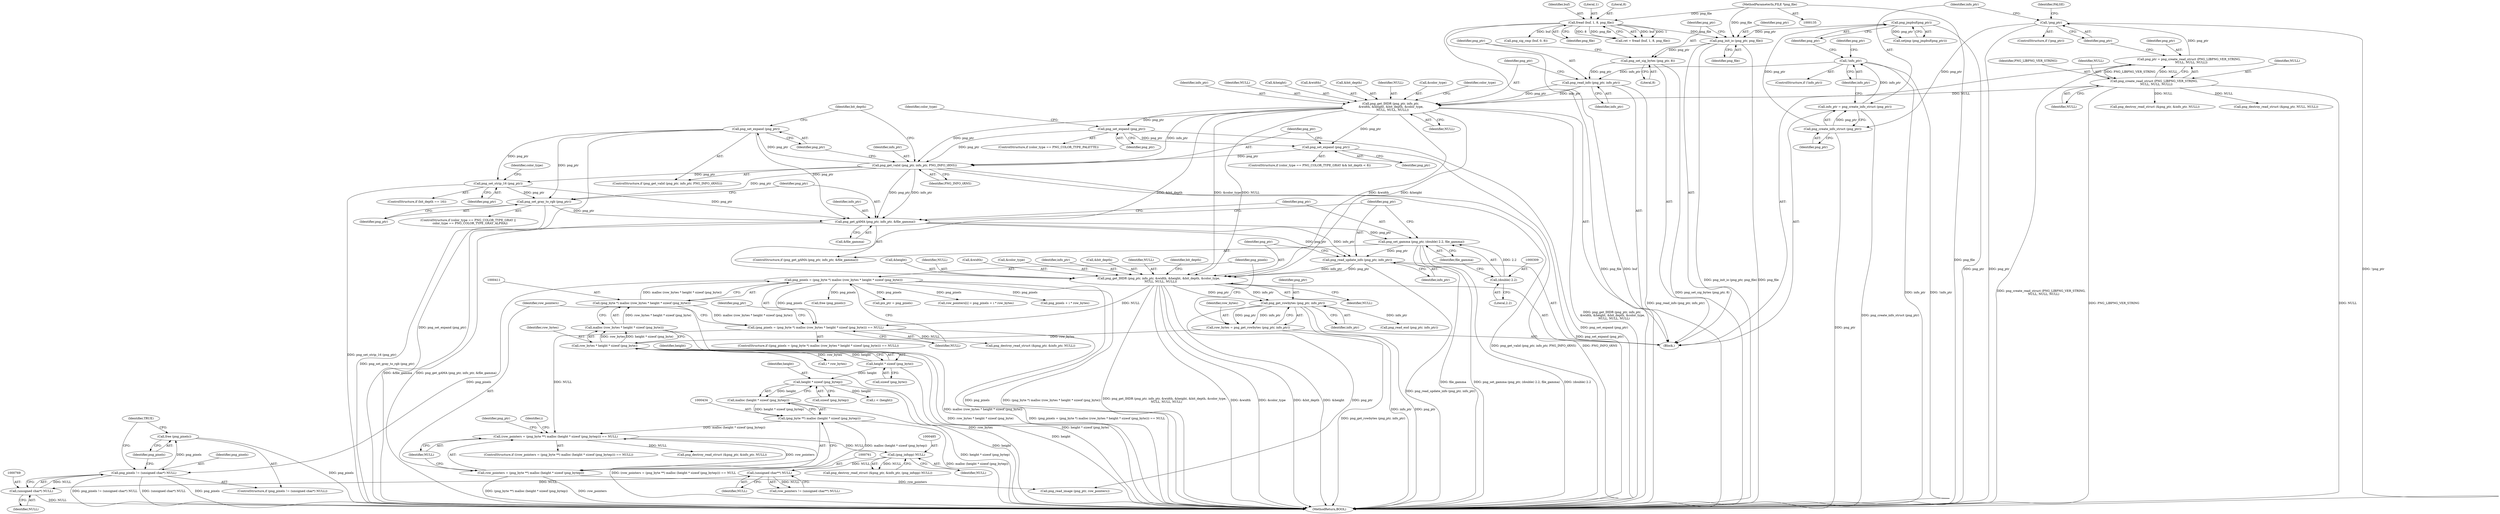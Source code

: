 digraph "0_Android_9d4853418ab2f754c2b63e091c29c5529b8b86ca_157@API" {
"1000771" [label="(Call,free (png_pixels))"];
"1000766" [label="(Call,png_pixels != (unsigned char*) NULL)"];
"1000408" [label="(Call,png_pixels = (png_byte *) malloc (row_bytes * height * sizeof (png_byte)))"];
"1000410" [label="(Call,(png_byte *) malloc (row_bytes * height * sizeof (png_byte)))"];
"1000412" [label="(Call,malloc (row_bytes * height * sizeof (png_byte)))"];
"1000413" [label="(Call,row_bytes * height * sizeof (png_byte))"];
"1000401" [label="(Call,row_bytes = png_get_rowbytes (png_ptr, info_ptr))"];
"1000403" [label="(Call,png_get_rowbytes (png_ptr, info_ptr))"];
"1000315" [label="(Call,png_get_IHDR (png_ptr, info_ptr, &width, &height, &bit_depth, &color_type,\n    NULL, NULL, NULL))"];
"1000312" [label="(Call,png_read_update_info (png_ptr, info_ptr))"];
"1000306" [label="(Call,png_set_gamma (png_ptr, (double) 2.2, file_gamma))"];
"1000301" [label="(Call,png_get_gAMA (png_ptr, info_ptr, &file_gamma))"];
"1000298" [label="(Call,png_set_gray_to_rgb (png_ptr))"];
"1000288" [label="(Call,png_set_strip_16 (png_ptr))"];
"1000282" [label="(Call,png_set_expand (png_ptr))"];
"1000278" [label="(Call,png_get_valid (png_ptr, info_ptr, PNG_INFO_tRNS))"];
"1000247" [label="(Call,png_get_IHDR (png_ptr, info_ptr,\n &width, &height, &bit_depth, &color_type,\n    NULL, NULL, NULL))"];
"1000244" [label="(Call,png_read_info (png_ptr, info_ptr))"];
"1000241" [label="(Call,png_set_sig_bytes (png_ptr, 8))"];
"1000238" [label="(Call,png_init_io (png_ptr, png_file))"];
"1000227" [label="(Call,png_jmpbuf(png_ptr))"];
"1000212" [label="(Call,png_create_info_struct (png_ptr))"];
"1000206" [label="(Call,!png_ptr)"];
"1000198" [label="(Call,png_ptr = png_create_read_struct (PNG_LIBPNG_VER_STRING,\n     NULL, NULL, NULL))"];
"1000200" [label="(Call,png_create_read_struct (PNG_LIBPNG_VER_STRING,\n     NULL, NULL, NULL))"];
"1000177" [label="(Call,fread (buf, 1, 8, png_file))"];
"1000136" [label="(MethodParameterIn,FILE *png_file)"];
"1000215" [label="(Call,!info_ptr)"];
"1000210" [label="(Call,info_ptr = png_create_info_struct (png_ptr))"];
"1000265" [label="(Call,png_set_expand (png_ptr))"];
"1000275" [label="(Call,png_set_expand (png_ptr))"];
"1000308" [label="(Call,(double) 2.2)"];
"1000415" [label="(Call,height * sizeof (png_byte))"];
"1000768" [label="(Call,(unsigned char*) NULL)"];
"1000760" [label="(Call,(unsigned char**) NULL)"];
"1000484" [label="(Call,(png_infopp) NULL)"];
"1000430" [label="(Call,(row_pointers = (png_byte **) malloc (height * sizeof (png_bytep))) == NULL)"];
"1000431" [label="(Call,row_pointers = (png_byte **) malloc (height * sizeof (png_bytep)))"];
"1000433" [label="(Call,(png_byte **) malloc (height * sizeof (png_bytep)))"];
"1000435" [label="(Call,malloc (height * sizeof (png_bytep)))"];
"1000436" [label="(Call,height * sizeof (png_bytep))"];
"1000407" [label="(Call,(png_pixels = (png_byte *) malloc (row_bytes * height * sizeof (png_byte))) == NULL)"];
"1000423" [label="(Identifier,png_ptr)"];
"1000263" [label="(Identifier,color_type)"];
"1000249" [label="(Identifier,info_ptr)"];
"1000245" [label="(Identifier,png_ptr)"];
"1000484" [label="(Call,(png_infopp) NULL)"];
"1000320" [label="(Call,&height)"];
"1000250" [label="(Call,&width)"];
"1000448" [label="(Call,free (png_pixels))"];
"1000303" [label="(Identifier,info_ptr)"];
"1000280" [label="(Identifier,info_ptr)"];
"1000213" [label="(Identifier,png_ptr)"];
"1000199" [label="(Identifier,png_ptr)"];
"1000406" [label="(ControlStructure,if ((png_pixels = (png_byte *) malloc (row_bytes * height * sizeof (png_byte))) == NULL))"];
"1000266" [label="(Identifier,png_ptr)"];
"1000179" [label="(Literal,1)"];
"1000772" [label="(Identifier,png_pixels)"];
"1000435" [label="(Call,malloc (height * sizeof (png_bytep)))"];
"1000437" [label="(Identifier,height)"];
"1000473" [label="(Call,png_read_image (png_ptr, row_pointers))"];
"1000275" [label="(Call,png_set_expand (png_ptr))"];
"1000281" [label="(Identifier,PNG_INFO_tRNS)"];
"1000407" [label="(Call,(png_pixels = (png_byte *) malloc (row_bytes * height * sizeof (png_byte))) == NULL)"];
"1000254" [label="(Call,&bit_depth)"];
"1000304" [label="(Call,&file_gamma)"];
"1000440" [label="(Identifier,NULL)"];
"1000282" [label="(Call,png_set_expand (png_ptr))"];
"1000312" [label="(Call,png_read_update_info (png_ptr, info_ptr))"];
"1000239" [label="(Identifier,png_ptr)"];
"1000230" [label="(Call,png_destroy_read_struct (&png_ptr, &info_ptr, NULL))"];
"1000410" [label="(Call,(png_byte *) malloc (row_bytes * height * sizeof (png_byte)))"];
"1000419" [label="(Identifier,NULL)"];
"1000270" [label="(Identifier,color_type)"];
"1000278" [label="(Call,png_get_valid (png_ptr, info_ptr, PNG_INFO_tRNS))"];
"1000327" [label="(Identifier,NULL)"];
"1000438" [label="(Call,sizeof (png_bytep))"];
"1000771" [label="(Call,free (png_pixels))"];
"1000212" [label="(Call,png_create_info_struct (png_ptr))"];
"1000479" [label="(Call,png_destroy_read_struct (&png_ptr, &info_ptr, (png_infopp) NULL))"];
"1000436" [label="(Call,height * sizeof (png_bytep))"];
"1000228" [label="(Identifier,png_ptr)"];
"1000306" [label="(Call,png_set_gamma (png_ptr, (double) 2.2, file_gamma))"];
"1000293" [label="(Identifier,color_type)"];
"1000595" [label="(Call,pix_ptr = png_pixels)"];
"1000300" [label="(ControlStructure,if (png_get_gAMA (png_ptr, info_ptr, &file_gamma)))"];
"1000430" [label="(Call,(row_pointers = (png_byte **) malloc (height * sizeof (png_bytep))) == NULL)"];
"1000288" [label="(Call,png_set_strip_16 (png_ptr))"];
"1000261" [label="(ControlStructure,if (color_type == PNG_COLOR_TYPE_PALETTE))"];
"1000243" [label="(Literal,8)"];
"1000177" [label="(Call,fread (buf, 1, 8, png_file))"];
"1000328" [label="(Identifier,NULL)"];
"1000277" [label="(ControlStructure,if (png_get_valid (png_ptr, info_ptr, PNG_INFO_tRNS)))"];
"1000286" [label="(Identifier,bit_depth)"];
"1000211" [label="(Identifier,info_ptr)"];
"1000203" [label="(Identifier,NULL)"];
"1000283" [label="(Identifier,png_ptr)"];
"1000299" [label="(Identifier,png_ptr)"];
"1000464" [label="(Call,row_pointers[i] = png_pixels + i * row_bytes)"];
"1000468" [label="(Call,png_pixels + i * row_bytes)"];
"1000290" [label="(ControlStructure,if (color_type == PNG_COLOR_TYPE_GRAY ||\n    color_type == PNG_COLOR_TYPE_GRAY_ALPHA))"];
"1000205" [label="(ControlStructure,if (!png_ptr))"];
"1000318" [label="(Call,&width)"];
"1000412" [label="(Call,malloc (row_bytes * height * sizeof (png_byte)))"];
"1000767" [label="(Identifier,png_pixels)"];
"1000417" [label="(Call,sizeof (png_byte))"];
"1000260" [label="(Identifier,NULL)"];
"1000432" [label="(Identifier,row_pointers)"];
"1000307" [label="(Identifier,png_ptr)"];
"1000190" [label="(Call,png_sig_cmp (buf, 0, 8))"];
"1000141" [label="(Block,)"];
"1000284" [label="(ControlStructure,if (bit_depth == 16))"];
"1000313" [label="(Identifier,png_ptr)"];
"1000259" [label="(Identifier,NULL)"];
"1000770" [label="(Identifier,NULL)"];
"1000244" [label="(Call,png_read_info (png_ptr, info_ptr))"];
"1000207" [label="(Identifier,png_ptr)"];
"1000267" [label="(ControlStructure,if (color_type == PNG_COLOR_TYPE_GRAY && bit_depth < 8))"];
"1000421" [label="(Call,png_destroy_read_struct (&png_ptr, &info_ptr, NULL))"];
"1000298" [label="(Call,png_set_gray_to_rgb (png_ptr))"];
"1000240" [label="(Identifier,png_file)"];
"1000324" [label="(Call,&color_type)"];
"1000403" [label="(Call,png_get_rowbytes (png_ptr, info_ptr))"];
"1000762" [label="(Identifier,NULL)"];
"1000401" [label="(Call,row_bytes = png_get_rowbytes (png_ptr, info_ptr))"];
"1000470" [label="(Call,i * row_bytes)"];
"1000457" [label="(Identifier,i)"];
"1000302" [label="(Identifier,png_ptr)"];
"1000311" [label="(Identifier,file_gamma)"];
"1000215" [label="(Call,!info_ptr)"];
"1000774" [label="(Identifier,TRUE)"];
"1000413" [label="(Call,row_bytes * height * sizeof (png_byte))"];
"1000201" [label="(Identifier,PNG_LIBPNG_VER_STRING)"];
"1000315" [label="(Call,png_get_IHDR (png_ptr, info_ptr, &width, &height, &bit_depth, &color_type,\n    NULL, NULL, NULL))"];
"1000279" [label="(Identifier,png_ptr)"];
"1000317" [label="(Identifier,info_ptr)"];
"1000247" [label="(Call,png_get_IHDR (png_ptr, info_ptr,\n &width, &height, &bit_depth, &color_type,\n    NULL, NULL, NULL))"];
"1000256" [label="(Call,&color_type)"];
"1000136" [label="(MethodParameterIn,FILE *png_file)"];
"1000209" [label="(Identifier,FALSE)"];
"1000200" [label="(Call,png_create_read_struct (PNG_LIBPNG_VER_STRING,\n     NULL, NULL, NULL))"];
"1000314" [label="(Identifier,info_ptr)"];
"1000181" [label="(Identifier,png_file)"];
"1000322" [label="(Call,&bit_depth)"];
"1000206" [label="(Call,!png_ptr)"];
"1000310" [label="(Literal,2.2)"];
"1000429" [label="(ControlStructure,if ((row_pointers = (png_byte **) malloc (height * sizeof (png_bytep))) == NULL))"];
"1000775" [label="(MethodReturn,BOOL)"];
"1000220" [label="(Identifier,png_ptr)"];
"1000218" [label="(Call,png_destroy_read_struct (&png_ptr, NULL, NULL))"];
"1000758" [label="(Call,row_pointers != (unsigned char**) NULL)"];
"1000180" [label="(Literal,8)"];
"1000431" [label="(Call,row_pointers = (png_byte **) malloc (height * sizeof (png_bytep)))"];
"1000409" [label="(Identifier,png_pixels)"];
"1000476" [label="(Call,png_read_end (png_ptr, info_ptr))"];
"1000202" [label="(Identifier,NULL)"];
"1000248" [label="(Identifier,png_ptr)"];
"1000766" [label="(Call,png_pixels != (unsigned char*) NULL)"];
"1000246" [label="(Identifier,info_ptr)"];
"1000486" [label="(Identifier,NULL)"];
"1000198" [label="(Call,png_ptr = png_create_read_struct (PNG_LIBPNG_VER_STRING,\n     NULL, NULL, NULL))"];
"1000459" [label="(Call,i < (height))"];
"1000768" [label="(Call,(unsigned char*) NULL)"];
"1000765" [label="(ControlStructure,if (png_pixels != (unsigned char*) NULL))"];
"1000326" [label="(Identifier,NULL)"];
"1000331" [label="(Identifier,bit_depth)"];
"1000265" [label="(Call,png_set_expand (png_ptr))"];
"1000175" [label="(Call,ret = fread (buf, 1, 8, png_file))"];
"1000433" [label="(Call,(png_byte **) malloc (height * sizeof (png_bytep)))"];
"1000415" [label="(Call,height * sizeof (png_byte))"];
"1000416" [label="(Identifier,height)"];
"1000204" [label="(Identifier,NULL)"];
"1000760" [label="(Call,(unsigned char**) NULL)"];
"1000214" [label="(ControlStructure,if (!info_ptr))"];
"1000216" [label="(Identifier,info_ptr)"];
"1000402" [label="(Identifier,row_bytes)"];
"1000444" [label="(Identifier,png_ptr)"];
"1000242" [label="(Identifier,png_ptr)"];
"1000210" [label="(Call,info_ptr = png_create_info_struct (png_ptr))"];
"1000258" [label="(Identifier,NULL)"];
"1000289" [label="(Identifier,png_ptr)"];
"1000404" [label="(Identifier,png_ptr)"];
"1000178" [label="(Identifier,buf)"];
"1000301" [label="(Call,png_get_gAMA (png_ptr, info_ptr, &file_gamma))"];
"1000241" [label="(Call,png_set_sig_bytes (png_ptr, 8))"];
"1000238" [label="(Call,png_init_io (png_ptr, png_file))"];
"1000408" [label="(Call,png_pixels = (png_byte *) malloc (row_bytes * height * sizeof (png_byte)))"];
"1000308" [label="(Call,(double) 2.2)"];
"1000227" [label="(Call,png_jmpbuf(png_ptr))"];
"1000442" [label="(Call,png_destroy_read_struct (&png_ptr, &info_ptr, NULL))"];
"1000414" [label="(Identifier,row_bytes)"];
"1000316" [label="(Identifier,png_ptr)"];
"1000252" [label="(Call,&height)"];
"1000276" [label="(Identifier,png_ptr)"];
"1000226" [label="(Call,setjmp (png_jmpbuf(png_ptr)))"];
"1000405" [label="(Identifier,info_ptr)"];
"1000771" -> "1000765"  [label="AST: "];
"1000771" -> "1000772"  [label="CFG: "];
"1000772" -> "1000771"  [label="AST: "];
"1000774" -> "1000771"  [label="CFG: "];
"1000771" -> "1000775"  [label="DDG: png_pixels"];
"1000766" -> "1000771"  [label="DDG: png_pixels"];
"1000766" -> "1000765"  [label="AST: "];
"1000766" -> "1000768"  [label="CFG: "];
"1000767" -> "1000766"  [label="AST: "];
"1000768" -> "1000766"  [label="AST: "];
"1000772" -> "1000766"  [label="CFG: "];
"1000774" -> "1000766"  [label="CFG: "];
"1000766" -> "1000775"  [label="DDG: png_pixels"];
"1000766" -> "1000775"  [label="DDG: png_pixels != (unsigned char*) NULL"];
"1000766" -> "1000775"  [label="DDG: (unsigned char*) NULL"];
"1000408" -> "1000766"  [label="DDG: png_pixels"];
"1000768" -> "1000766"  [label="DDG: NULL"];
"1000408" -> "1000407"  [label="AST: "];
"1000408" -> "1000410"  [label="CFG: "];
"1000409" -> "1000408"  [label="AST: "];
"1000410" -> "1000408"  [label="AST: "];
"1000419" -> "1000408"  [label="CFG: "];
"1000408" -> "1000775"  [label="DDG: png_pixels"];
"1000408" -> "1000775"  [label="DDG: (png_byte *) malloc (row_bytes * height * sizeof (png_byte))"];
"1000408" -> "1000407"  [label="DDG: png_pixels"];
"1000410" -> "1000408"  [label="DDG: malloc (row_bytes * height * sizeof (png_byte))"];
"1000408" -> "1000448"  [label="DDG: png_pixels"];
"1000408" -> "1000464"  [label="DDG: png_pixels"];
"1000408" -> "1000468"  [label="DDG: png_pixels"];
"1000408" -> "1000595"  [label="DDG: png_pixels"];
"1000410" -> "1000412"  [label="CFG: "];
"1000411" -> "1000410"  [label="AST: "];
"1000412" -> "1000410"  [label="AST: "];
"1000410" -> "1000775"  [label="DDG: malloc (row_bytes * height * sizeof (png_byte))"];
"1000410" -> "1000407"  [label="DDG: malloc (row_bytes * height * sizeof (png_byte))"];
"1000412" -> "1000410"  [label="DDG: row_bytes * height * sizeof (png_byte)"];
"1000412" -> "1000413"  [label="CFG: "];
"1000413" -> "1000412"  [label="AST: "];
"1000412" -> "1000775"  [label="DDG: row_bytes * height * sizeof (png_byte)"];
"1000413" -> "1000412"  [label="DDG: row_bytes"];
"1000413" -> "1000412"  [label="DDG: height * sizeof (png_byte)"];
"1000413" -> "1000415"  [label="CFG: "];
"1000414" -> "1000413"  [label="AST: "];
"1000415" -> "1000413"  [label="AST: "];
"1000413" -> "1000775"  [label="DDG: row_bytes"];
"1000413" -> "1000775"  [label="DDG: height * sizeof (png_byte)"];
"1000401" -> "1000413"  [label="DDG: row_bytes"];
"1000415" -> "1000413"  [label="DDG: height"];
"1000413" -> "1000470"  [label="DDG: row_bytes"];
"1000401" -> "1000141"  [label="AST: "];
"1000401" -> "1000403"  [label="CFG: "];
"1000402" -> "1000401"  [label="AST: "];
"1000403" -> "1000401"  [label="AST: "];
"1000409" -> "1000401"  [label="CFG: "];
"1000401" -> "1000775"  [label="DDG: png_get_rowbytes (png_ptr, info_ptr)"];
"1000403" -> "1000401"  [label="DDG: png_ptr"];
"1000403" -> "1000401"  [label="DDG: info_ptr"];
"1000403" -> "1000405"  [label="CFG: "];
"1000404" -> "1000403"  [label="AST: "];
"1000405" -> "1000403"  [label="AST: "];
"1000403" -> "1000775"  [label="DDG: info_ptr"];
"1000403" -> "1000775"  [label="DDG: png_ptr"];
"1000315" -> "1000403"  [label="DDG: png_ptr"];
"1000315" -> "1000403"  [label="DDG: info_ptr"];
"1000403" -> "1000473"  [label="DDG: png_ptr"];
"1000403" -> "1000476"  [label="DDG: info_ptr"];
"1000315" -> "1000141"  [label="AST: "];
"1000315" -> "1000328"  [label="CFG: "];
"1000316" -> "1000315"  [label="AST: "];
"1000317" -> "1000315"  [label="AST: "];
"1000318" -> "1000315"  [label="AST: "];
"1000320" -> "1000315"  [label="AST: "];
"1000322" -> "1000315"  [label="AST: "];
"1000324" -> "1000315"  [label="AST: "];
"1000326" -> "1000315"  [label="AST: "];
"1000327" -> "1000315"  [label="AST: "];
"1000328" -> "1000315"  [label="AST: "];
"1000331" -> "1000315"  [label="CFG: "];
"1000315" -> "1000775"  [label="DDG: png_get_IHDR (png_ptr, info_ptr, &width, &height, &bit_depth, &color_type,\n    NULL, NULL, NULL)"];
"1000315" -> "1000775"  [label="DDG: &width"];
"1000315" -> "1000775"  [label="DDG: &color_type"];
"1000315" -> "1000775"  [label="DDG: &bit_depth"];
"1000315" -> "1000775"  [label="DDG: &height"];
"1000312" -> "1000315"  [label="DDG: png_ptr"];
"1000312" -> "1000315"  [label="DDG: info_ptr"];
"1000247" -> "1000315"  [label="DDG: &width"];
"1000247" -> "1000315"  [label="DDG: &height"];
"1000247" -> "1000315"  [label="DDG: &bit_depth"];
"1000247" -> "1000315"  [label="DDG: &color_type"];
"1000247" -> "1000315"  [label="DDG: NULL"];
"1000315" -> "1000407"  [label="DDG: NULL"];
"1000312" -> "1000141"  [label="AST: "];
"1000312" -> "1000314"  [label="CFG: "];
"1000313" -> "1000312"  [label="AST: "];
"1000314" -> "1000312"  [label="AST: "];
"1000316" -> "1000312"  [label="CFG: "];
"1000312" -> "1000775"  [label="DDG: png_read_update_info (png_ptr, info_ptr)"];
"1000306" -> "1000312"  [label="DDG: png_ptr"];
"1000301" -> "1000312"  [label="DDG: png_ptr"];
"1000301" -> "1000312"  [label="DDG: info_ptr"];
"1000306" -> "1000300"  [label="AST: "];
"1000306" -> "1000311"  [label="CFG: "];
"1000307" -> "1000306"  [label="AST: "];
"1000308" -> "1000306"  [label="AST: "];
"1000311" -> "1000306"  [label="AST: "];
"1000313" -> "1000306"  [label="CFG: "];
"1000306" -> "1000775"  [label="DDG: file_gamma"];
"1000306" -> "1000775"  [label="DDG: png_set_gamma (png_ptr, (double) 2.2, file_gamma)"];
"1000306" -> "1000775"  [label="DDG: (double) 2.2"];
"1000301" -> "1000306"  [label="DDG: png_ptr"];
"1000308" -> "1000306"  [label="DDG: 2.2"];
"1000301" -> "1000300"  [label="AST: "];
"1000301" -> "1000304"  [label="CFG: "];
"1000302" -> "1000301"  [label="AST: "];
"1000303" -> "1000301"  [label="AST: "];
"1000304" -> "1000301"  [label="AST: "];
"1000307" -> "1000301"  [label="CFG: "];
"1000313" -> "1000301"  [label="CFG: "];
"1000301" -> "1000775"  [label="DDG: &file_gamma"];
"1000301" -> "1000775"  [label="DDG: png_get_gAMA (png_ptr, info_ptr, &file_gamma)"];
"1000298" -> "1000301"  [label="DDG: png_ptr"];
"1000288" -> "1000301"  [label="DDG: png_ptr"];
"1000282" -> "1000301"  [label="DDG: png_ptr"];
"1000278" -> "1000301"  [label="DDG: png_ptr"];
"1000278" -> "1000301"  [label="DDG: info_ptr"];
"1000298" -> "1000290"  [label="AST: "];
"1000298" -> "1000299"  [label="CFG: "];
"1000299" -> "1000298"  [label="AST: "];
"1000302" -> "1000298"  [label="CFG: "];
"1000298" -> "1000775"  [label="DDG: png_set_gray_to_rgb (png_ptr)"];
"1000288" -> "1000298"  [label="DDG: png_ptr"];
"1000282" -> "1000298"  [label="DDG: png_ptr"];
"1000278" -> "1000298"  [label="DDG: png_ptr"];
"1000288" -> "1000284"  [label="AST: "];
"1000288" -> "1000289"  [label="CFG: "];
"1000289" -> "1000288"  [label="AST: "];
"1000293" -> "1000288"  [label="CFG: "];
"1000288" -> "1000775"  [label="DDG: png_set_strip_16 (png_ptr)"];
"1000282" -> "1000288"  [label="DDG: png_ptr"];
"1000278" -> "1000288"  [label="DDG: png_ptr"];
"1000282" -> "1000277"  [label="AST: "];
"1000282" -> "1000283"  [label="CFG: "];
"1000283" -> "1000282"  [label="AST: "];
"1000286" -> "1000282"  [label="CFG: "];
"1000282" -> "1000775"  [label="DDG: png_set_expand (png_ptr)"];
"1000278" -> "1000282"  [label="DDG: png_ptr"];
"1000278" -> "1000277"  [label="AST: "];
"1000278" -> "1000281"  [label="CFG: "];
"1000279" -> "1000278"  [label="AST: "];
"1000280" -> "1000278"  [label="AST: "];
"1000281" -> "1000278"  [label="AST: "];
"1000283" -> "1000278"  [label="CFG: "];
"1000286" -> "1000278"  [label="CFG: "];
"1000278" -> "1000775"  [label="DDG: png_get_valid (png_ptr, info_ptr, PNG_INFO_tRNS)"];
"1000278" -> "1000775"  [label="DDG: PNG_INFO_tRNS"];
"1000247" -> "1000278"  [label="DDG: png_ptr"];
"1000247" -> "1000278"  [label="DDG: info_ptr"];
"1000265" -> "1000278"  [label="DDG: png_ptr"];
"1000275" -> "1000278"  [label="DDG: png_ptr"];
"1000247" -> "1000141"  [label="AST: "];
"1000247" -> "1000260"  [label="CFG: "];
"1000248" -> "1000247"  [label="AST: "];
"1000249" -> "1000247"  [label="AST: "];
"1000250" -> "1000247"  [label="AST: "];
"1000252" -> "1000247"  [label="AST: "];
"1000254" -> "1000247"  [label="AST: "];
"1000256" -> "1000247"  [label="AST: "];
"1000258" -> "1000247"  [label="AST: "];
"1000259" -> "1000247"  [label="AST: "];
"1000260" -> "1000247"  [label="AST: "];
"1000263" -> "1000247"  [label="CFG: "];
"1000247" -> "1000775"  [label="DDG: png_get_IHDR (png_ptr, info_ptr,\n &width, &height, &bit_depth, &color_type,\n    NULL, NULL, NULL)"];
"1000244" -> "1000247"  [label="DDG: png_ptr"];
"1000244" -> "1000247"  [label="DDG: info_ptr"];
"1000200" -> "1000247"  [label="DDG: NULL"];
"1000247" -> "1000265"  [label="DDG: png_ptr"];
"1000247" -> "1000275"  [label="DDG: png_ptr"];
"1000244" -> "1000141"  [label="AST: "];
"1000244" -> "1000246"  [label="CFG: "];
"1000245" -> "1000244"  [label="AST: "];
"1000246" -> "1000244"  [label="AST: "];
"1000248" -> "1000244"  [label="CFG: "];
"1000244" -> "1000775"  [label="DDG: png_read_info (png_ptr, info_ptr)"];
"1000241" -> "1000244"  [label="DDG: png_ptr"];
"1000215" -> "1000244"  [label="DDG: info_ptr"];
"1000241" -> "1000141"  [label="AST: "];
"1000241" -> "1000243"  [label="CFG: "];
"1000242" -> "1000241"  [label="AST: "];
"1000243" -> "1000241"  [label="AST: "];
"1000245" -> "1000241"  [label="CFG: "];
"1000241" -> "1000775"  [label="DDG: png_set_sig_bytes (png_ptr, 8)"];
"1000238" -> "1000241"  [label="DDG: png_ptr"];
"1000238" -> "1000141"  [label="AST: "];
"1000238" -> "1000240"  [label="CFG: "];
"1000239" -> "1000238"  [label="AST: "];
"1000240" -> "1000238"  [label="AST: "];
"1000242" -> "1000238"  [label="CFG: "];
"1000238" -> "1000775"  [label="DDG: png_file"];
"1000238" -> "1000775"  [label="DDG: png_init_io (png_ptr, png_file)"];
"1000227" -> "1000238"  [label="DDG: png_ptr"];
"1000177" -> "1000238"  [label="DDG: png_file"];
"1000136" -> "1000238"  [label="DDG: png_file"];
"1000227" -> "1000226"  [label="AST: "];
"1000227" -> "1000228"  [label="CFG: "];
"1000228" -> "1000227"  [label="AST: "];
"1000226" -> "1000227"  [label="CFG: "];
"1000227" -> "1000775"  [label="DDG: png_ptr"];
"1000227" -> "1000226"  [label="DDG: png_ptr"];
"1000212" -> "1000227"  [label="DDG: png_ptr"];
"1000212" -> "1000210"  [label="AST: "];
"1000212" -> "1000213"  [label="CFG: "];
"1000213" -> "1000212"  [label="AST: "];
"1000210" -> "1000212"  [label="CFG: "];
"1000212" -> "1000775"  [label="DDG: png_ptr"];
"1000212" -> "1000210"  [label="DDG: png_ptr"];
"1000206" -> "1000212"  [label="DDG: png_ptr"];
"1000206" -> "1000205"  [label="AST: "];
"1000206" -> "1000207"  [label="CFG: "];
"1000207" -> "1000206"  [label="AST: "];
"1000209" -> "1000206"  [label="CFG: "];
"1000211" -> "1000206"  [label="CFG: "];
"1000206" -> "1000775"  [label="DDG: !png_ptr"];
"1000206" -> "1000775"  [label="DDG: png_ptr"];
"1000198" -> "1000206"  [label="DDG: png_ptr"];
"1000198" -> "1000141"  [label="AST: "];
"1000198" -> "1000200"  [label="CFG: "];
"1000199" -> "1000198"  [label="AST: "];
"1000200" -> "1000198"  [label="AST: "];
"1000207" -> "1000198"  [label="CFG: "];
"1000198" -> "1000775"  [label="DDG: png_create_read_struct (PNG_LIBPNG_VER_STRING,\n     NULL, NULL, NULL)"];
"1000200" -> "1000198"  [label="DDG: PNG_LIBPNG_VER_STRING"];
"1000200" -> "1000198"  [label="DDG: NULL"];
"1000200" -> "1000204"  [label="CFG: "];
"1000201" -> "1000200"  [label="AST: "];
"1000202" -> "1000200"  [label="AST: "];
"1000203" -> "1000200"  [label="AST: "];
"1000204" -> "1000200"  [label="AST: "];
"1000200" -> "1000775"  [label="DDG: PNG_LIBPNG_VER_STRING"];
"1000200" -> "1000775"  [label="DDG: NULL"];
"1000200" -> "1000218"  [label="DDG: NULL"];
"1000200" -> "1000230"  [label="DDG: NULL"];
"1000177" -> "1000175"  [label="AST: "];
"1000177" -> "1000181"  [label="CFG: "];
"1000178" -> "1000177"  [label="AST: "];
"1000179" -> "1000177"  [label="AST: "];
"1000180" -> "1000177"  [label="AST: "];
"1000181" -> "1000177"  [label="AST: "];
"1000175" -> "1000177"  [label="CFG: "];
"1000177" -> "1000775"  [label="DDG: buf"];
"1000177" -> "1000775"  [label="DDG: png_file"];
"1000177" -> "1000175"  [label="DDG: buf"];
"1000177" -> "1000175"  [label="DDG: 1"];
"1000177" -> "1000175"  [label="DDG: 8"];
"1000177" -> "1000175"  [label="DDG: png_file"];
"1000136" -> "1000177"  [label="DDG: png_file"];
"1000177" -> "1000190"  [label="DDG: buf"];
"1000136" -> "1000135"  [label="AST: "];
"1000136" -> "1000775"  [label="DDG: png_file"];
"1000215" -> "1000214"  [label="AST: "];
"1000215" -> "1000216"  [label="CFG: "];
"1000216" -> "1000215"  [label="AST: "];
"1000220" -> "1000215"  [label="CFG: "];
"1000228" -> "1000215"  [label="CFG: "];
"1000215" -> "1000775"  [label="DDG: info_ptr"];
"1000215" -> "1000775"  [label="DDG: !info_ptr"];
"1000210" -> "1000215"  [label="DDG: info_ptr"];
"1000210" -> "1000141"  [label="AST: "];
"1000211" -> "1000210"  [label="AST: "];
"1000216" -> "1000210"  [label="CFG: "];
"1000210" -> "1000775"  [label="DDG: png_create_info_struct (png_ptr)"];
"1000265" -> "1000261"  [label="AST: "];
"1000265" -> "1000266"  [label="CFG: "];
"1000266" -> "1000265"  [label="AST: "];
"1000270" -> "1000265"  [label="CFG: "];
"1000265" -> "1000775"  [label="DDG: png_set_expand (png_ptr)"];
"1000265" -> "1000275"  [label="DDG: png_ptr"];
"1000275" -> "1000267"  [label="AST: "];
"1000275" -> "1000276"  [label="CFG: "];
"1000276" -> "1000275"  [label="AST: "];
"1000279" -> "1000275"  [label="CFG: "];
"1000275" -> "1000775"  [label="DDG: png_set_expand (png_ptr)"];
"1000308" -> "1000310"  [label="CFG: "];
"1000309" -> "1000308"  [label="AST: "];
"1000310" -> "1000308"  [label="AST: "];
"1000311" -> "1000308"  [label="CFG: "];
"1000415" -> "1000417"  [label="CFG: "];
"1000416" -> "1000415"  [label="AST: "];
"1000417" -> "1000415"  [label="AST: "];
"1000415" -> "1000775"  [label="DDG: height"];
"1000415" -> "1000436"  [label="DDG: height"];
"1000768" -> "1000770"  [label="CFG: "];
"1000769" -> "1000768"  [label="AST: "];
"1000770" -> "1000768"  [label="AST: "];
"1000768" -> "1000775"  [label="DDG: NULL"];
"1000760" -> "1000768"  [label="DDG: NULL"];
"1000760" -> "1000758"  [label="AST: "];
"1000760" -> "1000762"  [label="CFG: "];
"1000761" -> "1000760"  [label="AST: "];
"1000762" -> "1000760"  [label="AST: "];
"1000758" -> "1000760"  [label="CFG: "];
"1000760" -> "1000758"  [label="DDG: NULL"];
"1000484" -> "1000760"  [label="DDG: NULL"];
"1000484" -> "1000479"  [label="AST: "];
"1000484" -> "1000486"  [label="CFG: "];
"1000485" -> "1000484"  [label="AST: "];
"1000486" -> "1000484"  [label="AST: "];
"1000479" -> "1000484"  [label="CFG: "];
"1000484" -> "1000479"  [label="DDG: NULL"];
"1000430" -> "1000484"  [label="DDG: NULL"];
"1000430" -> "1000429"  [label="AST: "];
"1000430" -> "1000440"  [label="CFG: "];
"1000431" -> "1000430"  [label="AST: "];
"1000440" -> "1000430"  [label="AST: "];
"1000444" -> "1000430"  [label="CFG: "];
"1000457" -> "1000430"  [label="CFG: "];
"1000430" -> "1000775"  [label="DDG: (row_pointers = (png_byte **) malloc (height * sizeof (png_bytep))) == NULL"];
"1000431" -> "1000430"  [label="DDG: row_pointers"];
"1000433" -> "1000430"  [label="DDG: malloc (height * sizeof (png_bytep))"];
"1000407" -> "1000430"  [label="DDG: NULL"];
"1000430" -> "1000442"  [label="DDG: NULL"];
"1000431" -> "1000433"  [label="CFG: "];
"1000432" -> "1000431"  [label="AST: "];
"1000433" -> "1000431"  [label="AST: "];
"1000440" -> "1000431"  [label="CFG: "];
"1000431" -> "1000775"  [label="DDG: row_pointers"];
"1000431" -> "1000775"  [label="DDG: (png_byte **) malloc (height * sizeof (png_bytep))"];
"1000433" -> "1000431"  [label="DDG: malloc (height * sizeof (png_bytep))"];
"1000431" -> "1000473"  [label="DDG: row_pointers"];
"1000433" -> "1000435"  [label="CFG: "];
"1000434" -> "1000433"  [label="AST: "];
"1000435" -> "1000433"  [label="AST: "];
"1000433" -> "1000775"  [label="DDG: malloc (height * sizeof (png_bytep))"];
"1000435" -> "1000433"  [label="DDG: height * sizeof (png_bytep)"];
"1000435" -> "1000436"  [label="CFG: "];
"1000436" -> "1000435"  [label="AST: "];
"1000435" -> "1000775"  [label="DDG: height * sizeof (png_bytep)"];
"1000436" -> "1000435"  [label="DDG: height"];
"1000436" -> "1000438"  [label="CFG: "];
"1000437" -> "1000436"  [label="AST: "];
"1000438" -> "1000436"  [label="AST: "];
"1000436" -> "1000775"  [label="DDG: height"];
"1000436" -> "1000459"  [label="DDG: height"];
"1000407" -> "1000406"  [label="AST: "];
"1000407" -> "1000419"  [label="CFG: "];
"1000419" -> "1000407"  [label="AST: "];
"1000423" -> "1000407"  [label="CFG: "];
"1000432" -> "1000407"  [label="CFG: "];
"1000407" -> "1000775"  [label="DDG: (png_pixels = (png_byte *) malloc (row_bytes * height * sizeof (png_byte))) == NULL"];
"1000407" -> "1000421"  [label="DDG: NULL"];
}
